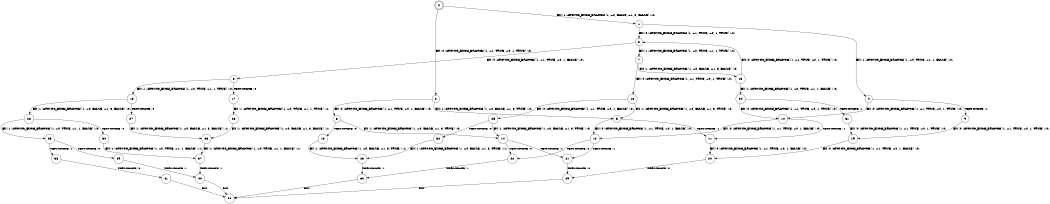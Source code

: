 digraph BCG {
size = "7, 10.5";
center = TRUE;
node [shape = circle];
0 [peripheries = 2];
0 -> 1 [label = "EX !1 !ATOMIC_EXCH_BRANCH (1, +0, FALSE, +1, 3, FALSE) !:0:"];
0 -> 2 [label = "EX !0 !ATOMIC_EXCH_BRANCH (1, +1, TRUE, +0, 1, TRUE) !:0:"];
1 -> 3 [label = "EX !0 !ATOMIC_EXCH_BRANCH (1, +1, TRUE, +0, 1, TRUE) !:0:"];
1 -> 4 [label = "EX !1 !ATOMIC_EXCH_BRANCH (1, +0, TRUE, +1, 1, FALSE) !:0:"];
2 -> 5 [label = "EX !1 !ATOMIC_EXCH_BRANCH (1, +0, FALSE, +1, 3, TRUE) !:0:"];
2 -> 6 [label = "EX !0 !ATOMIC_EXCH_BRANCH (1, +1, TRUE, +0, 1, FALSE) !:0:"];
3 -> 7 [label = "EX !1 !ATOMIC_EXCH_BRANCH (1, +0, TRUE, +1, 1, TRUE) !:0:"];
3 -> 8 [label = "EX !0 !ATOMIC_EXCH_BRANCH (1, +1, TRUE, +0, 1, FALSE) !:0:"];
4 -> 9 [label = "TERMINATE !1"];
4 -> 10 [label = "EX !0 !ATOMIC_EXCH_BRANCH (1, +1, TRUE, +0, 1, TRUE) !:0:"];
5 -> 11 [label = "TERMINATE !1"];
5 -> 12 [label = "EX !0 !ATOMIC_EXCH_BRANCH (1, +1, TRUE, +0, 1, FALSE) !:0:"];
6 -> 13 [label = "TERMINATE !0"];
6 -> 14 [label = "EX !1 !ATOMIC_EXCH_BRANCH (1, +0, FALSE, +1, 3, TRUE) !:0:"];
7 -> 15 [label = "EX !1 !ATOMIC_EXCH_BRANCH (1, +0, FALSE, +1, 3, FALSE) !:0:"];
7 -> 16 [label = "EX !0 !ATOMIC_EXCH_BRANCH (1, +1, TRUE, +0, 1, TRUE) !:0:"];
8 -> 17 [label = "TERMINATE !0"];
8 -> 18 [label = "EX !1 !ATOMIC_EXCH_BRANCH (1, +0, TRUE, +1, 1, TRUE) !:0:"];
9 -> 19 [label = "EX !0 !ATOMIC_EXCH_BRANCH (1, +1, TRUE, +0, 1, TRUE) !:0:"];
10 -> 11 [label = "TERMINATE !1"];
10 -> 12 [label = "EX !0 !ATOMIC_EXCH_BRANCH (1, +1, TRUE, +0, 1, FALSE) !:0:"];
11 -> 20 [label = "EX !0 !ATOMIC_EXCH_BRANCH (1, +1, TRUE, +0, 1, FALSE) !:0:"];
12 -> 21 [label = "TERMINATE !1"];
12 -> 22 [label = "TERMINATE !0"];
13 -> 23 [label = "EX !1 !ATOMIC_EXCH_BRANCH (1, +0, FALSE, +1, 3, TRUE) !:1:"];
14 -> 21 [label = "TERMINATE !1"];
14 -> 22 [label = "TERMINATE !0"];
15 -> 24 [label = "EX !1 !ATOMIC_EXCH_BRANCH (1, +0, TRUE, +1, 1, FALSE) !:0:"];
15 -> 3 [label = "EX !0 !ATOMIC_EXCH_BRANCH (1, +1, TRUE, +0, 1, TRUE) !:0:"];
16 -> 5 [label = "EX !1 !ATOMIC_EXCH_BRANCH (1, +0, FALSE, +1, 3, TRUE) !:0:"];
16 -> 25 [label = "EX !0 !ATOMIC_EXCH_BRANCH (1, +1, TRUE, +0, 1, FALSE) !:0:"];
17 -> 26 [label = "EX !1 !ATOMIC_EXCH_BRANCH (1, +0, TRUE, +1, 1, TRUE) !:1:"];
18 -> 27 [label = "TERMINATE !0"];
18 -> 28 [label = "EX !1 !ATOMIC_EXCH_BRANCH (1, +0, FALSE, +1, 3, FALSE) !:0:"];
19 -> 20 [label = "EX !0 !ATOMIC_EXCH_BRANCH (1, +1, TRUE, +0, 1, FALSE) !:0:"];
20 -> 29 [label = "TERMINATE !0"];
21 -> 29 [label = "TERMINATE !0"];
22 -> 30 [label = "TERMINATE !1"];
23 -> 30 [label = "TERMINATE !1"];
24 -> 31 [label = "TERMINATE !1"];
24 -> 10 [label = "EX !0 !ATOMIC_EXCH_BRANCH (1, +1, TRUE, +0, 1, TRUE) !:0:"];
25 -> 32 [label = "TERMINATE !0"];
25 -> 14 [label = "EX !1 !ATOMIC_EXCH_BRANCH (1, +0, FALSE, +1, 3, TRUE) !:0:"];
26 -> 33 [label = "EX !1 !ATOMIC_EXCH_BRANCH (1, +0, FALSE, +1, 3, FALSE) !:1:"];
27 -> 33 [label = "EX !1 !ATOMIC_EXCH_BRANCH (1, +0, FALSE, +1, 3, FALSE) !:1:"];
28 -> 34 [label = "TERMINATE !0"];
28 -> 35 [label = "EX !1 !ATOMIC_EXCH_BRANCH (1, +0, TRUE, +1, 1, FALSE) !:0:"];
29 -> 36 [label = "exit"];
30 -> 36 [label = "exit"];
31 -> 19 [label = "EX !0 !ATOMIC_EXCH_BRANCH (1, +1, TRUE, +0, 1, TRUE) !:0:"];
32 -> 23 [label = "EX !1 !ATOMIC_EXCH_BRANCH (1, +0, FALSE, +1, 3, TRUE) !:1:"];
33 -> 37 [label = "EX !1 !ATOMIC_EXCH_BRANCH (1, +0, TRUE, +1, 1, FALSE) !:1:"];
34 -> 37 [label = "EX !1 !ATOMIC_EXCH_BRANCH (1, +0, TRUE, +1, 1, FALSE) !:1:"];
35 -> 38 [label = "TERMINATE !1"];
35 -> 39 [label = "TERMINATE !0"];
37 -> 40 [label = "TERMINATE !1"];
38 -> 41 [label = "TERMINATE !0"];
39 -> 40 [label = "TERMINATE !1"];
40 -> 36 [label = "exit"];
41 -> 36 [label = "exit"];
}
